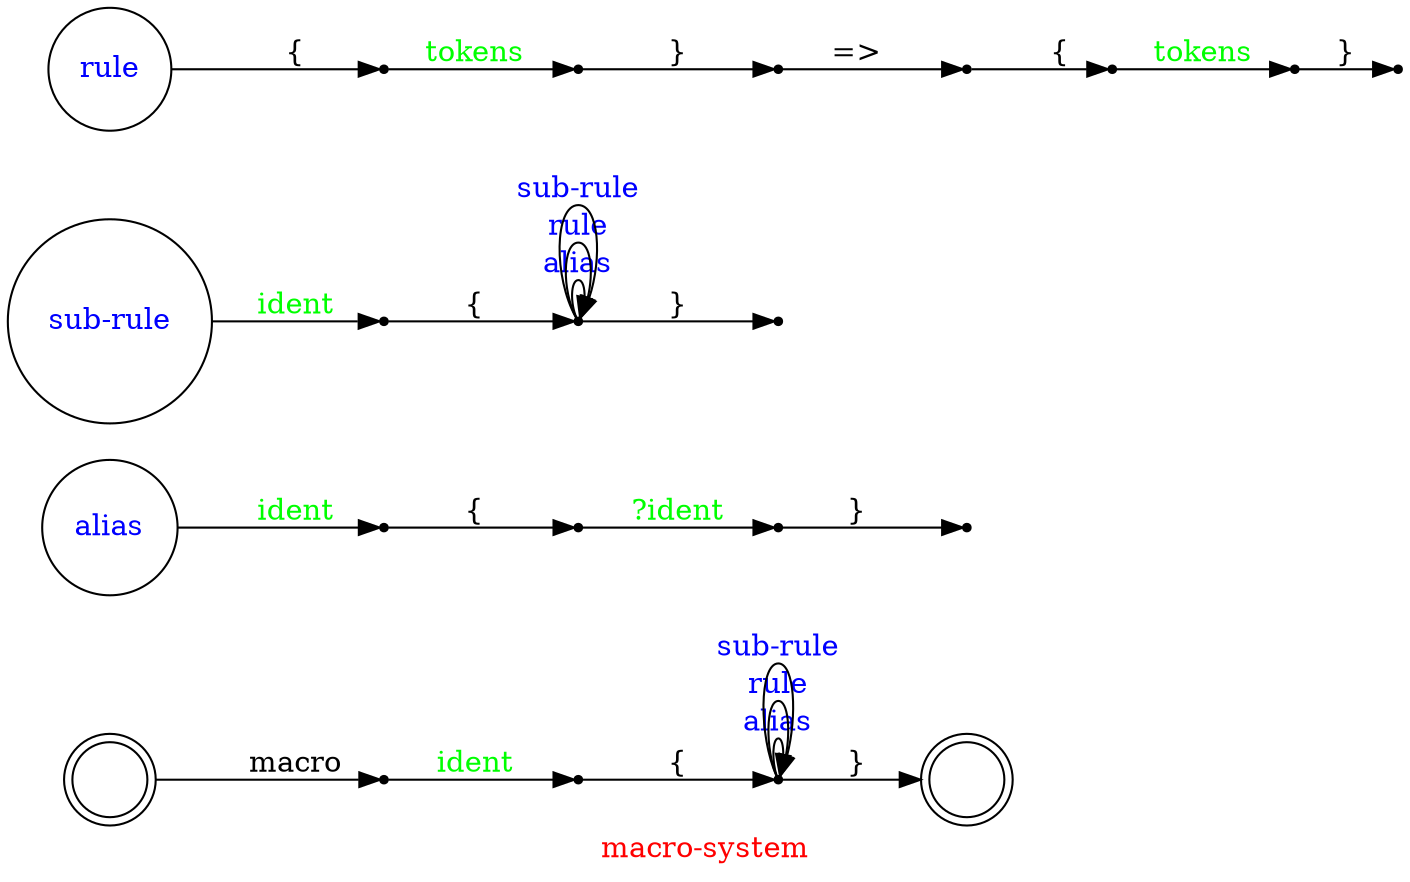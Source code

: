 // Copyright (C) 2007, 2008, 2009 Robert Nielsen <robert@dakota.org>
//
// Licensed under the Apache License, Version 2.0 (the "License");
// you may not use this file except in compliance with the License.
// You may obtain a copy of the License at
//
//      http://www.apache.org/licenses/LICENSE-2.0
//
// Unless required by applicable law or agreed to in writing, software
// distributed under the License is distributed on an "AS IS" BASIS,
// WITHOUT WARRANTIES OR CONDITIONS OF ANY KIND, either express or implied.
// See the License for the specific language governing permissions and
// limitations under the License.

// macro macro-ident-1 { ?pat-var-name-a }

// macro macro-ident-2
// {
//   pat-var-ident-1 { ?pat-var-name-a }
//   pat-var-ident-2 { ?pat-var-name-b }

//   sub-rule-ident-1 { { } => { } }
//   sub-rule-ident-2 { { } => { } }

//   { } => { }
//   { } => { }
// }

// -alias-: ident { ?ident }
// -sub-rule-: ident { -macro-body- }
// -macro-: macro ident { -macro-body- }
// -macro-body-: -alias- -sub-rule- -rule-
// -rule-: -block- => -block-

digraph "macro-system"
{
  graph [ label = "\G", fontcolor = red ];
  graph [ rankdir = LR, center = true ];

  node [ shape = point ];

//   node [ label = "" ];

  00 [ label = "", shape = doublecircle ];
  99 [ label = "", shape = doublecircle ];

  00 -> 05 [ label = "macro" ];

  05 -> 07 [ label = "ident", fontcolor = green ];

  07 -> 10 [ label = "{" ];

  10 -> 10 [ label = "alias", fontcolor = blue ];
  10 -> 10 [ label = "rule", fontcolor = blue ];
  10 -> 10 [ label = "sub-rule", fontcolor = blue ];

  10 -> 99 [ label = "}" ];

  "alias" -> 40 [ label = "ident", fontcolor = green ];
  
  40 -> 50 [ label = "{" ];
  50 -> 60 [ label = "?ident", fontcolor = green ];
  60 -> 70 [ label = "}" ];

  "alias" [ shape = circle, fontcolor = blue ];
  "sub-rule" [ shape = circle, fontcolor = blue ];

  "sub-rule" -> 80 [ label = "ident", fontcolor = green ];
  80 -> 90 [ label = "{" ];
  90 [ label = "macro-body", fontcolor = blue ];
  90 -> 91 [ label = "}" ];

  90 -> 90 [ label = "alias", fontcolor = blue ];
  90 -> 90 [ label = "rule", fontcolor = blue ];
  90 -> 90 [ label = "sub-rule", fontcolor = blue ];

  "rule" [ shape = circle, fontcolor = blue ];
  "rule" -> 92 [ label = "{" ];
  92 -> 93 [ label = "tokens", fontcolor = green ];
  93 -> 94 [ label = "}" ];
  94 -> 95 [ label = "=>" ];
  95 -> 96 [ label = "{" ];
  96 -> 97 [ label = "tokens", fontcolor = green ];
  97 -> 98 [ label = "}" ];
}
